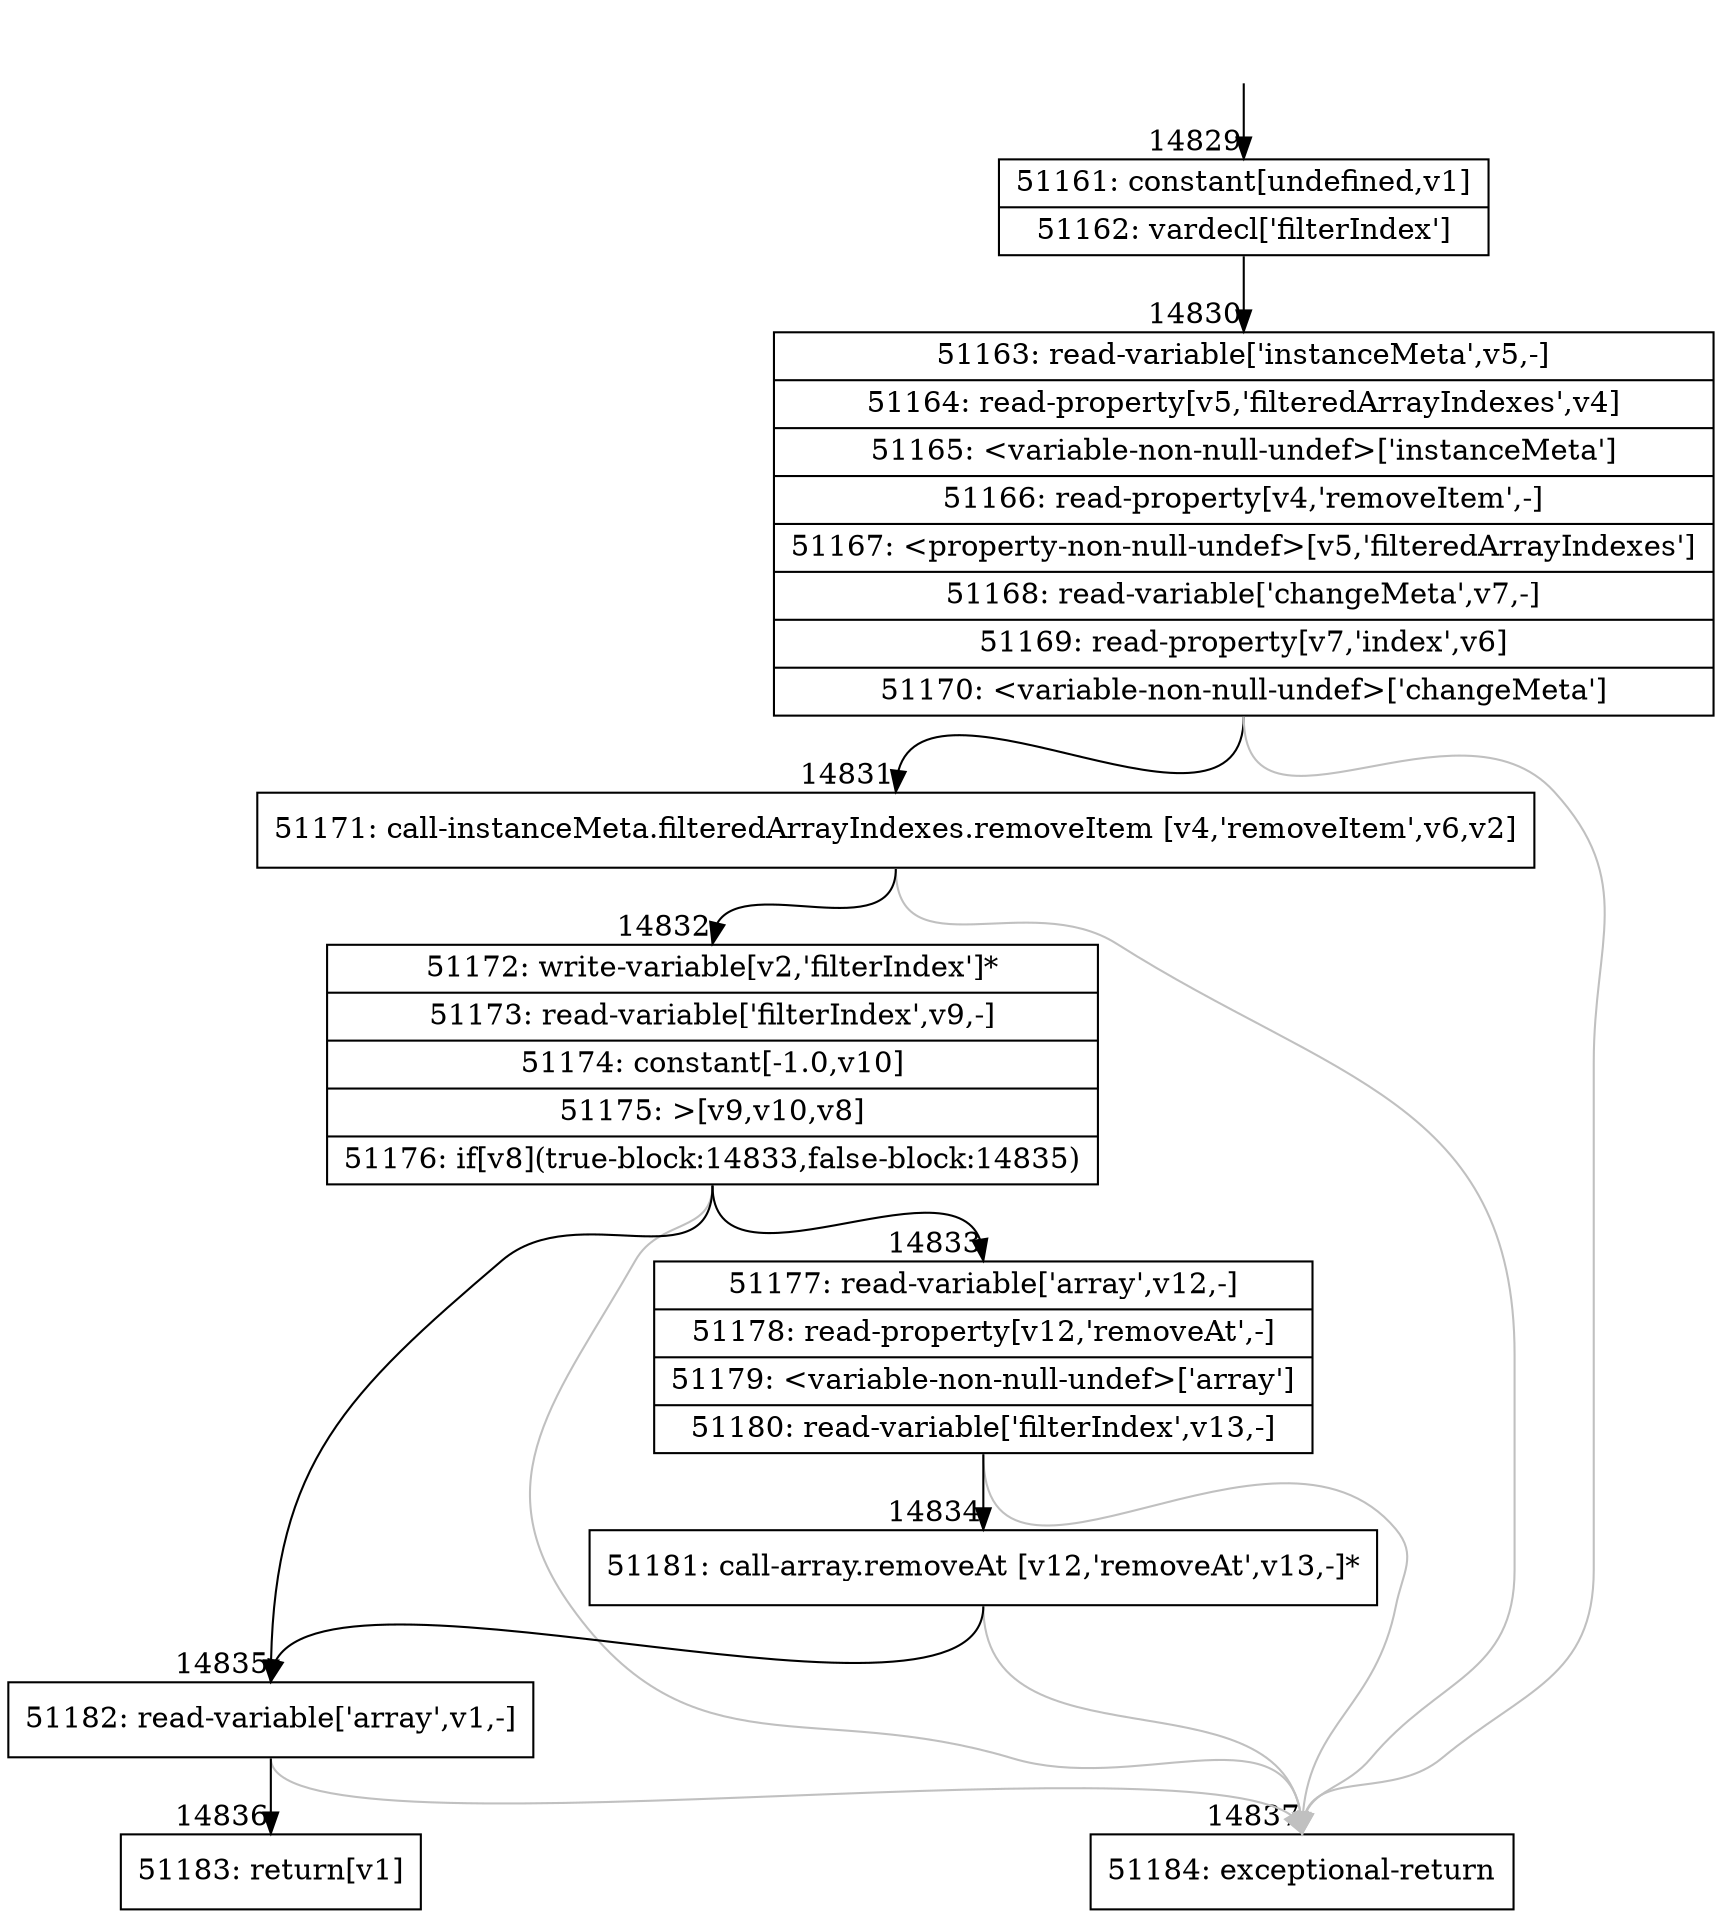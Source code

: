 digraph {
rankdir="TD"
BB_entry1248[shape=none,label=""];
BB_entry1248 -> BB14829 [tailport=s, headport=n, headlabel="    14829"]
BB14829 [shape=record label="{51161: constant[undefined,v1]|51162: vardecl['filterIndex']}" ] 
BB14829 -> BB14830 [tailport=s, headport=n, headlabel="      14830"]
BB14830 [shape=record label="{51163: read-variable['instanceMeta',v5,-]|51164: read-property[v5,'filteredArrayIndexes',v4]|51165: \<variable-non-null-undef\>['instanceMeta']|51166: read-property[v4,'removeItem',-]|51167: \<property-non-null-undef\>[v5,'filteredArrayIndexes']|51168: read-variable['changeMeta',v7,-]|51169: read-property[v7,'index',v6]|51170: \<variable-non-null-undef\>['changeMeta']}" ] 
BB14830 -> BB14831 [tailport=s, headport=n, headlabel="      14831"]
BB14830 -> BB14837 [tailport=s, headport=n, color=gray, headlabel="      14837"]
BB14831 [shape=record label="{51171: call-instanceMeta.filteredArrayIndexes.removeItem [v4,'removeItem',v6,v2]}" ] 
BB14831 -> BB14832 [tailport=s, headport=n, headlabel="      14832"]
BB14831 -> BB14837 [tailport=s, headport=n, color=gray]
BB14832 [shape=record label="{51172: write-variable[v2,'filterIndex']*|51173: read-variable['filterIndex',v9,-]|51174: constant[-1.0,v10]|51175: \>[v9,v10,v8]|51176: if[v8](true-block:14833,false-block:14835)}" ] 
BB14832 -> BB14833 [tailport=s, headport=n, headlabel="      14833"]
BB14832 -> BB14835 [tailport=s, headport=n, headlabel="      14835"]
BB14832 -> BB14837 [tailport=s, headport=n, color=gray]
BB14833 [shape=record label="{51177: read-variable['array',v12,-]|51178: read-property[v12,'removeAt',-]|51179: \<variable-non-null-undef\>['array']|51180: read-variable['filterIndex',v13,-]}" ] 
BB14833 -> BB14834 [tailport=s, headport=n, headlabel="      14834"]
BB14833 -> BB14837 [tailport=s, headport=n, color=gray]
BB14834 [shape=record label="{51181: call-array.removeAt [v12,'removeAt',v13,-]*}" ] 
BB14834 -> BB14835 [tailport=s, headport=n]
BB14834 -> BB14837 [tailport=s, headport=n, color=gray]
BB14835 [shape=record label="{51182: read-variable['array',v1,-]}" ] 
BB14835 -> BB14836 [tailport=s, headport=n, headlabel="      14836"]
BB14835 -> BB14837 [tailport=s, headport=n, color=gray]
BB14836 [shape=record label="{51183: return[v1]}" ] 
BB14837 [shape=record label="{51184: exceptional-return}" ] 
//#$~ 27333
}
